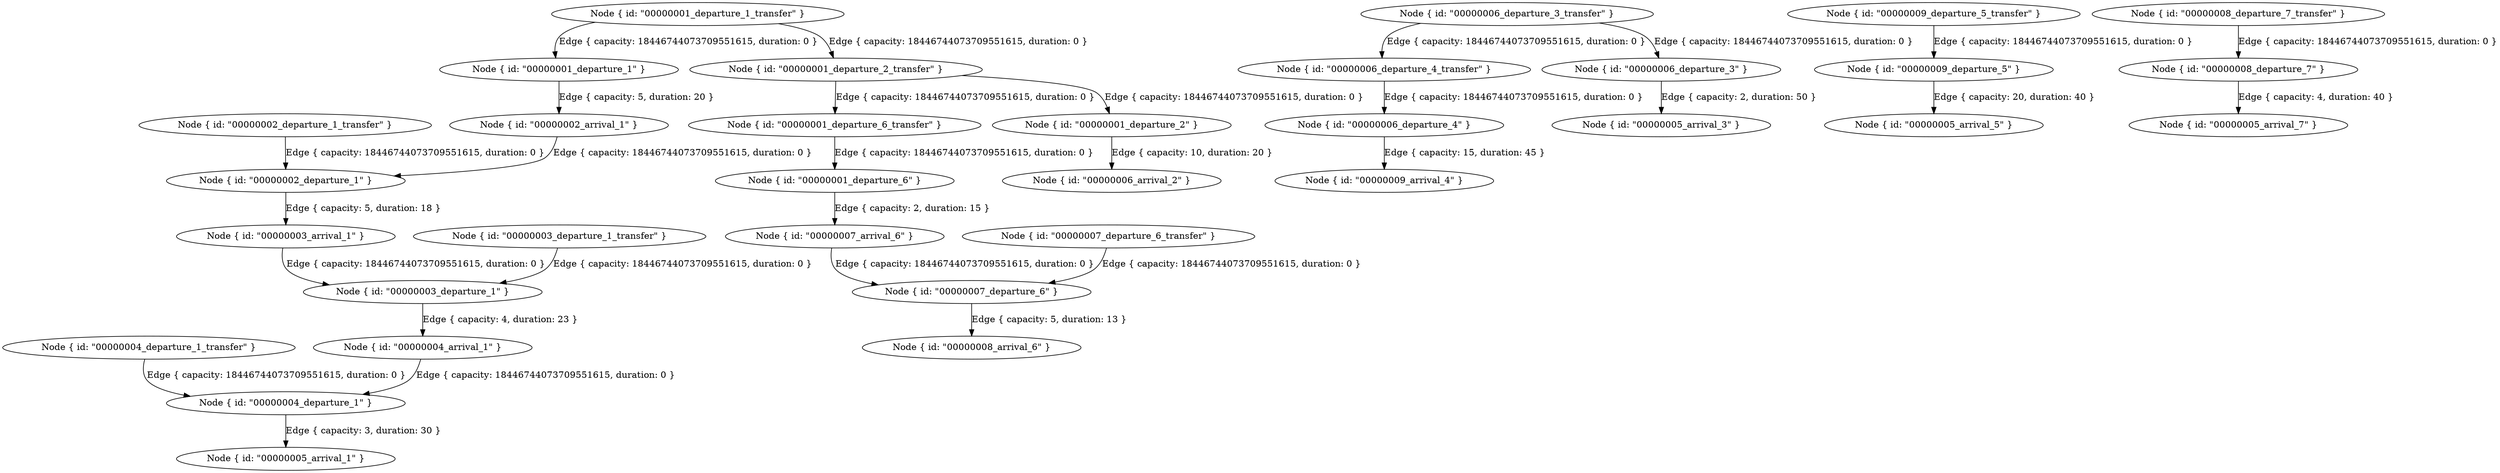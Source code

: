 digraph {
    0 [ label = "Node { id: \"00000002_departure_1\" }" ]
    1 [ label = "Node { id: \"00000002_departure_1_transfer\" }" ]
    2 [ label = "Node { id: \"00000003_arrival_1\" }" ]
    3 [ label = "Node { id: \"00000001_departure_2\" }" ]
    4 [ label = "Node { id: \"00000001_departure_2_transfer\" }" ]
    5 [ label = "Node { id: \"00000006_arrival_2\" }" ]
    6 [ label = "Node { id: \"00000004_departure_1\" }" ]
    7 [ label = "Node { id: \"00000004_departure_1_transfer\" }" ]
    8 [ label = "Node { id: \"00000005_arrival_1\" }" ]
    9 [ label = "Node { id: \"00000006_departure_4\" }" ]
    10 [ label = "Node { id: \"00000006_departure_4_transfer\" }" ]
    11 [ label = "Node { id: \"00000009_arrival_4\" }" ]
    12 [ label = "Node { id: \"00000009_departure_5\" }" ]
    13 [ label = "Node { id: \"00000009_departure_5_transfer\" }" ]
    14 [ label = "Node { id: \"00000005_arrival_5\" }" ]
    15 [ label = "Node { id: \"00000007_departure_6\" }" ]
    16 [ label = "Node { id: \"00000007_departure_6_transfer\" }" ]
    17 [ label = "Node { id: \"00000008_arrival_6\" }" ]
    18 [ label = "Node { id: \"00000003_departure_1\" }" ]
    19 [ label = "Node { id: \"00000003_departure_1_transfer\" }" ]
    20 [ label = "Node { id: \"00000004_arrival_1\" }" ]
    21 [ label = "Node { id: \"00000008_departure_7\" }" ]
    22 [ label = "Node { id: \"00000008_departure_7_transfer\" }" ]
    23 [ label = "Node { id: \"00000005_arrival_7\" }" ]
    24 [ label = "Node { id: \"00000001_departure_1\" }" ]
    25 [ label = "Node { id: \"00000001_departure_1_transfer\" }" ]
    26 [ label = "Node { id: \"00000002_arrival_1\" }" ]
    27 [ label = "Node { id: \"00000006_departure_3\" }" ]
    28 [ label = "Node { id: \"00000006_departure_3_transfer\" }" ]
    29 [ label = "Node { id: \"00000005_arrival_3\" }" ]
    30 [ label = "Node { id: \"00000001_departure_6\" }" ]
    31 [ label = "Node { id: \"00000001_departure_6_transfer\" }" ]
    32 [ label = "Node { id: \"00000007_arrival_6\" }" ]
    0 -> 2 [ label = "Edge { capacity: 5, duration: 18 }" ]
    3 -> 5 [ label = "Edge { capacity: 10, duration: 20 }" ]
    6 -> 8 [ label = "Edge { capacity: 3, duration: 30 }" ]
    9 -> 11 [ label = "Edge { capacity: 15, duration: 45 }" ]
    12 -> 14 [ label = "Edge { capacity: 20, duration: 40 }" ]
    15 -> 17 [ label = "Edge { capacity: 5, duration: 13 }" ]
    18 -> 20 [ label = "Edge { capacity: 4, duration: 23 }" ]
    21 -> 23 [ label = "Edge { capacity: 4, duration: 40 }" ]
    24 -> 26 [ label = "Edge { capacity: 5, duration: 20 }" ]
    27 -> 29 [ label = "Edge { capacity: 2, duration: 50 }" ]
    30 -> 32 [ label = "Edge { capacity: 2, duration: 15 }" ]
    13 -> 12 [ label = "Edge { capacity: 18446744073709551615, duration: 0 }" ]
    10 -> 9 [ label = "Edge { capacity: 18446744073709551615, duration: 0 }" ]
    28 -> 27 [ label = "Edge { capacity: 18446744073709551615, duration: 0 }" ]
    28 -> 10 [ label = "Edge { capacity: 18446744073709551615, duration: 0 }" ]
    2 -> 18 [ label = "Edge { capacity: 18446744073709551615, duration: 0 }" ]
    19 -> 18 [ label = "Edge { capacity: 18446744073709551615, duration: 0 }" ]
    20 -> 6 [ label = "Edge { capacity: 18446744073709551615, duration: 0 }" ]
    7 -> 6 [ label = "Edge { capacity: 18446744073709551615, duration: 0 }" ]
    4 -> 3 [ label = "Edge { capacity: 18446744073709551615, duration: 0 }" ]
    31 -> 30 [ label = "Edge { capacity: 18446744073709551615, duration: 0 }" ]
    25 -> 24 [ label = "Edge { capacity: 18446744073709551615, duration: 0 }" ]
    25 -> 4 [ label = "Edge { capacity: 18446744073709551615, duration: 0 }" ]
    4 -> 31 [ label = "Edge { capacity: 18446744073709551615, duration: 0 }" ]
    32 -> 15 [ label = "Edge { capacity: 18446744073709551615, duration: 0 }" ]
    16 -> 15 [ label = "Edge { capacity: 18446744073709551615, duration: 0 }" ]
    26 -> 0 [ label = "Edge { capacity: 18446744073709551615, duration: 0 }" ]
    1 -> 0 [ label = "Edge { capacity: 18446744073709551615, duration: 0 }" ]
    22 -> 21 [ label = "Edge { capacity: 18446744073709551615, duration: 0 }" ]
}
